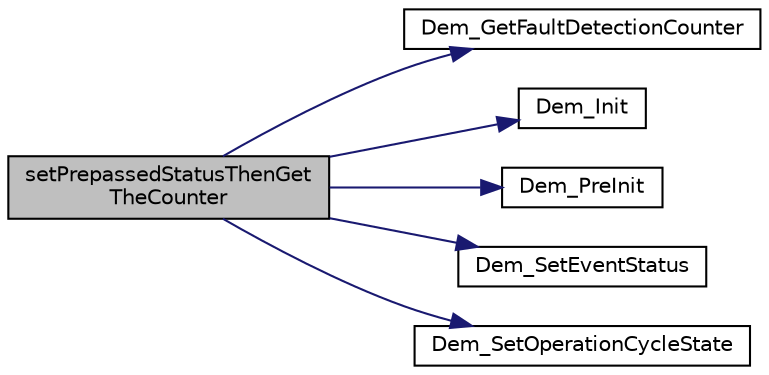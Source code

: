 digraph "setPrepassedStatusThenGetTheCounter"
{
 // LATEX_PDF_SIZE
  edge [fontname="Helvetica",fontsize="10",labelfontname="Helvetica",labelfontsize="10"];
  node [fontname="Helvetica",fontsize="10",shape=record];
  rankdir="LR";
  Node1 [label="setPrepassedStatusThenGet\lTheCounter",height=0.2,width=0.4,color="black", fillcolor="grey75", style="filled", fontcolor="black",tooltip=" "];
  Node1 -> Node2 [color="midnightblue",fontsize="10",style="solid",fontname="Helvetica"];
  Node2 [label="Dem_GetFaultDetectionCounter",height=0.2,width=0.4,color="black", fillcolor="white", style="filled",URL="$_dem_8c.html#a392ce58b4caf850baab279c1a1cd4fd1",tooltip="Dem_GetFaultDetectionCounter Returns the suppression status of a specific DTC. API Availability:"];
  Node1 -> Node3 [color="midnightblue",fontsize="10",style="solid",fontname="Helvetica"];
  Node3 [label="Dem_Init",height=0.2,width=0.4,color="black", fillcolor="white", style="filled",URL="$_dem_8c.html#a3d9dcf87a9b74b38c16963dd43312cc6",tooltip="Dem_Init Initializes or reinitializes this module."];
  Node1 -> Node4 [color="midnightblue",fontsize="10",style="solid",fontname="Helvetica"];
  Node4 [label="Dem_PreInit",height=0.2,width=0.4,color="black", fillcolor="white", style="filled",URL="$_dem_8c.html#abb9937b10e0ad412c16014b0efdcce44",tooltip=" "];
  Node1 -> Node5 [color="midnightblue",fontsize="10",style="solid",fontname="Helvetica"];
  Node5 [label="Dem_SetEventStatus",height=0.2,width=0.4,color="black", fillcolor="white", style="filled",URL="$_dem_8c.html#af5569ba92c3d727f39ab0b831da5877d",tooltip="Dem_SetEventStatus Called by SW-Cs or BSW modules to report monitor status information to the Dem...."];
  Node1 -> Node6 [color="midnightblue",fontsize="10",style="solid",fontname="Helvetica"];
  Node6 [label="Dem_SetOperationCycleState",height=0.2,width=0.4,color="black", fillcolor="white", style="filled",URL="$_dem_8c.html#aa5603342e350e35f9889e432b2098959",tooltip="Dem_SetOperationCycleState Sets an operation cycle state. This API can only be used through the RTE a..."];
}
